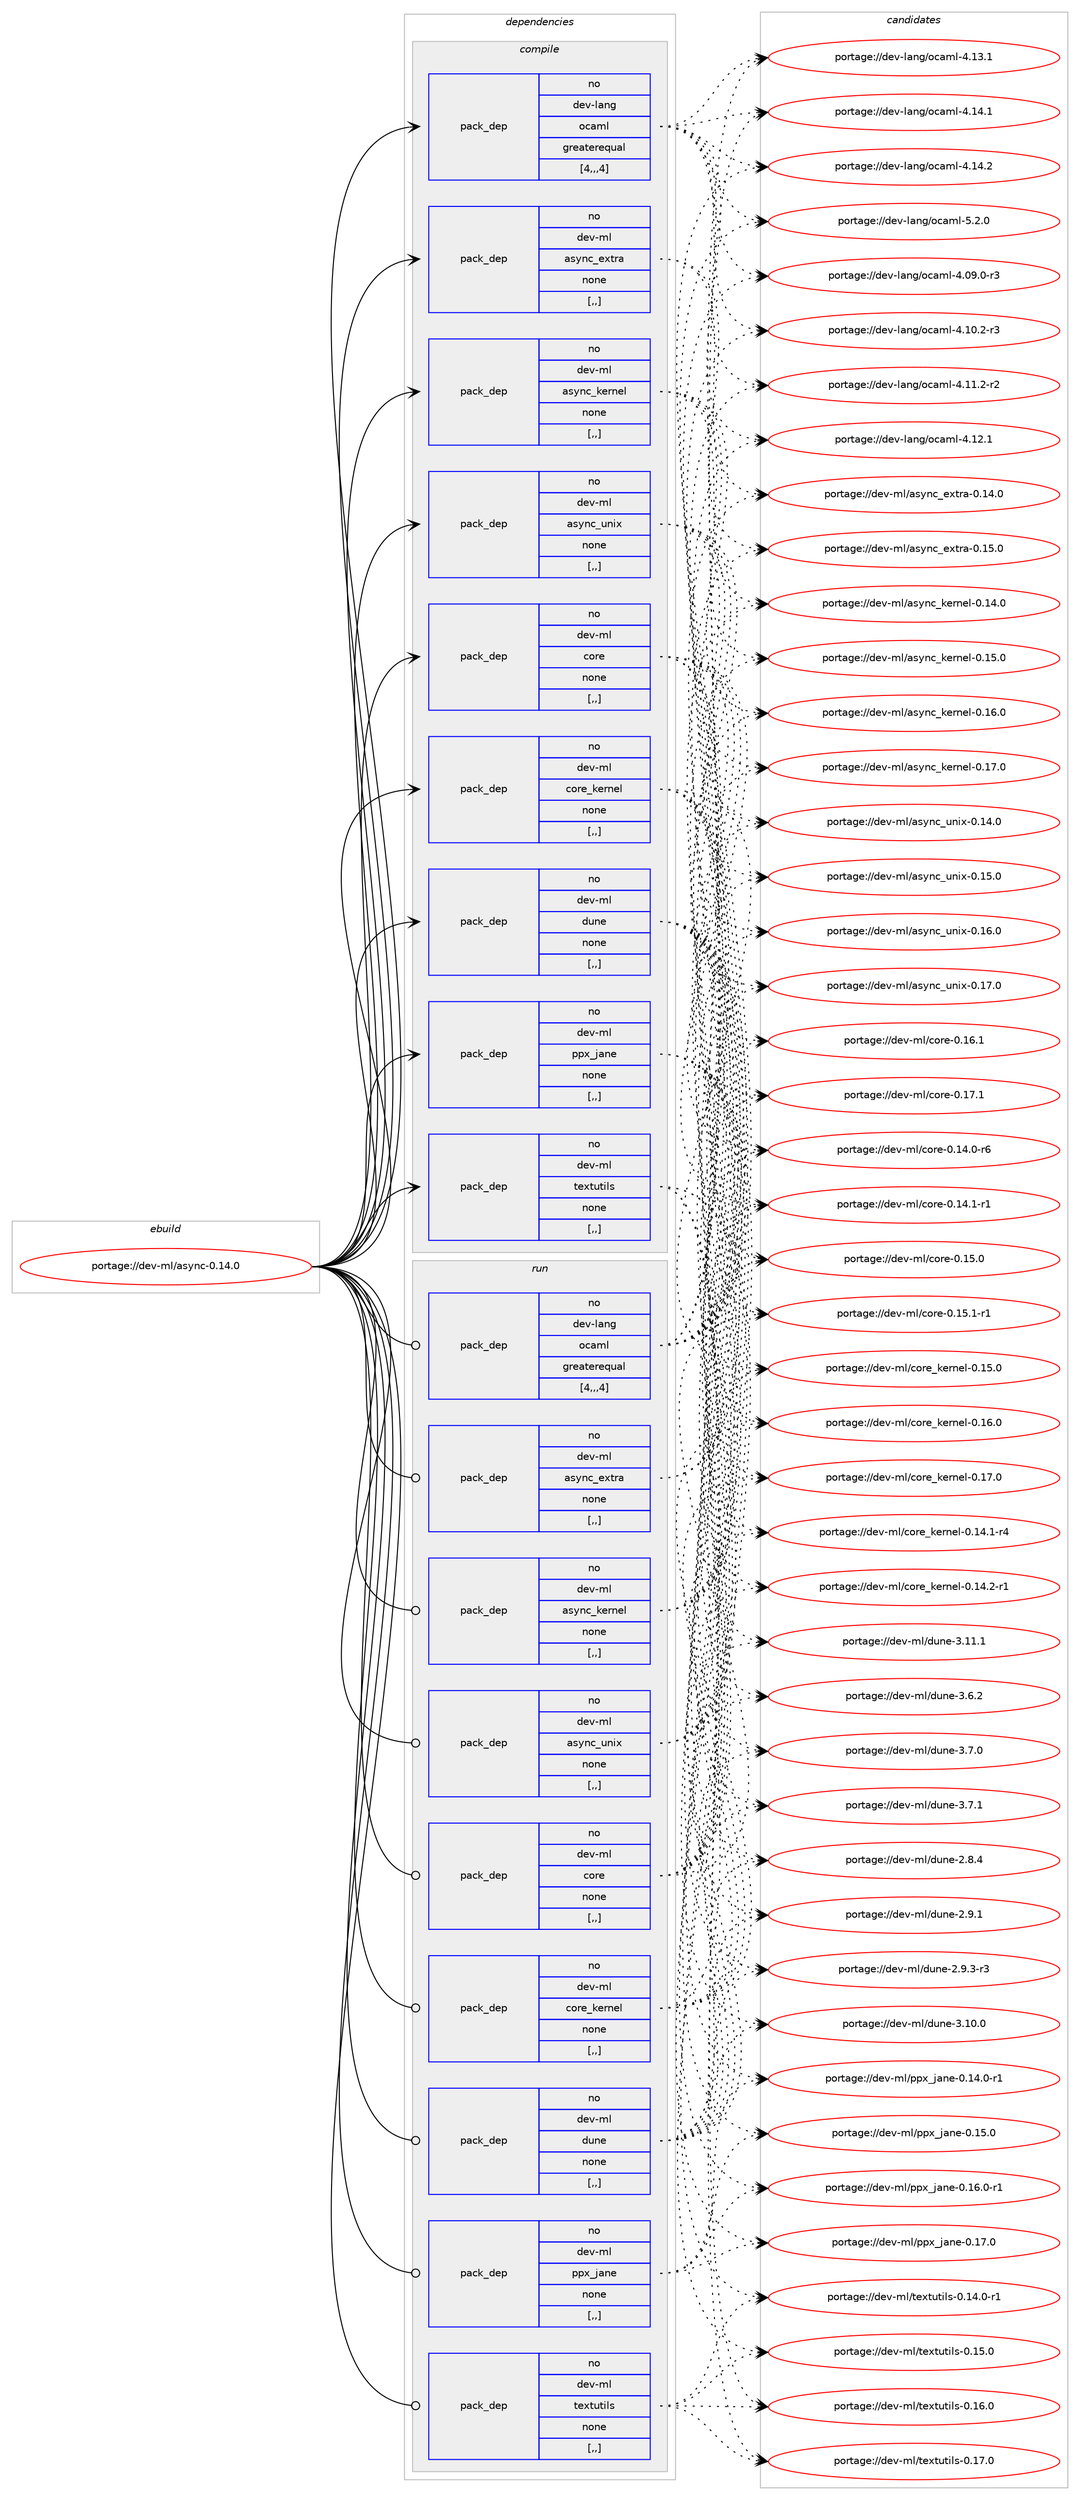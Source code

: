 digraph prolog {

# *************
# Graph options
# *************

newrank=true;
concentrate=true;
compound=true;
graph [rankdir=LR,fontname=Helvetica,fontsize=10,ranksep=1.5];#, ranksep=2.5, nodesep=0.2];
edge  [arrowhead=vee];
node  [fontname=Helvetica,fontsize=10];

# **********
# The ebuild
# **********

subgraph cluster_leftcol {
color=gray;
rank=same;
label=<<i>ebuild</i>>;
id [label="portage://dev-ml/async-0.14.0", color=red, width=4, href="../dev-ml/async-0.14.0.svg"];
}

# ****************
# The dependencies
# ****************

subgraph cluster_midcol {
color=gray;
label=<<i>dependencies</i>>;
subgraph cluster_compile {
fillcolor="#eeeeee";
style=filled;
label=<<i>compile</i>>;
subgraph pack84503 {
dependency114114 [label=<<TABLE BORDER="0" CELLBORDER="1" CELLSPACING="0" CELLPADDING="4" WIDTH="220"><TR><TD ROWSPAN="6" CELLPADDING="30">pack_dep</TD></TR><TR><TD WIDTH="110">no</TD></TR><TR><TD>dev-lang</TD></TR><TR><TD>ocaml</TD></TR><TR><TD>greaterequal</TD></TR><TR><TD>[4,,,4]</TD></TR></TABLE>>, shape=none, color=blue];
}
id:e -> dependency114114:w [weight=20,style="solid",arrowhead="vee"];
subgraph pack84504 {
dependency114115 [label=<<TABLE BORDER="0" CELLBORDER="1" CELLSPACING="0" CELLPADDING="4" WIDTH="220"><TR><TD ROWSPAN="6" CELLPADDING="30">pack_dep</TD></TR><TR><TD WIDTH="110">no</TD></TR><TR><TD>dev-ml</TD></TR><TR><TD>async_extra</TD></TR><TR><TD>none</TD></TR><TR><TD>[,,]</TD></TR></TABLE>>, shape=none, color=blue];
}
id:e -> dependency114115:w [weight=20,style="solid",arrowhead="vee"];
subgraph pack84505 {
dependency114116 [label=<<TABLE BORDER="0" CELLBORDER="1" CELLSPACING="0" CELLPADDING="4" WIDTH="220"><TR><TD ROWSPAN="6" CELLPADDING="30">pack_dep</TD></TR><TR><TD WIDTH="110">no</TD></TR><TR><TD>dev-ml</TD></TR><TR><TD>async_kernel</TD></TR><TR><TD>none</TD></TR><TR><TD>[,,]</TD></TR></TABLE>>, shape=none, color=blue];
}
id:e -> dependency114116:w [weight=20,style="solid",arrowhead="vee"];
subgraph pack84506 {
dependency114117 [label=<<TABLE BORDER="0" CELLBORDER="1" CELLSPACING="0" CELLPADDING="4" WIDTH="220"><TR><TD ROWSPAN="6" CELLPADDING="30">pack_dep</TD></TR><TR><TD WIDTH="110">no</TD></TR><TR><TD>dev-ml</TD></TR><TR><TD>async_unix</TD></TR><TR><TD>none</TD></TR><TR><TD>[,,]</TD></TR></TABLE>>, shape=none, color=blue];
}
id:e -> dependency114117:w [weight=20,style="solid",arrowhead="vee"];
subgraph pack84507 {
dependency114118 [label=<<TABLE BORDER="0" CELLBORDER="1" CELLSPACING="0" CELLPADDING="4" WIDTH="220"><TR><TD ROWSPAN="6" CELLPADDING="30">pack_dep</TD></TR><TR><TD WIDTH="110">no</TD></TR><TR><TD>dev-ml</TD></TR><TR><TD>core</TD></TR><TR><TD>none</TD></TR><TR><TD>[,,]</TD></TR></TABLE>>, shape=none, color=blue];
}
id:e -> dependency114118:w [weight=20,style="solid",arrowhead="vee"];
subgraph pack84508 {
dependency114119 [label=<<TABLE BORDER="0" CELLBORDER="1" CELLSPACING="0" CELLPADDING="4" WIDTH="220"><TR><TD ROWSPAN="6" CELLPADDING="30">pack_dep</TD></TR><TR><TD WIDTH="110">no</TD></TR><TR><TD>dev-ml</TD></TR><TR><TD>core_kernel</TD></TR><TR><TD>none</TD></TR><TR><TD>[,,]</TD></TR></TABLE>>, shape=none, color=blue];
}
id:e -> dependency114119:w [weight=20,style="solid",arrowhead="vee"];
subgraph pack84509 {
dependency114120 [label=<<TABLE BORDER="0" CELLBORDER="1" CELLSPACING="0" CELLPADDING="4" WIDTH="220"><TR><TD ROWSPAN="6" CELLPADDING="30">pack_dep</TD></TR><TR><TD WIDTH="110">no</TD></TR><TR><TD>dev-ml</TD></TR><TR><TD>dune</TD></TR><TR><TD>none</TD></TR><TR><TD>[,,]</TD></TR></TABLE>>, shape=none, color=blue];
}
id:e -> dependency114120:w [weight=20,style="solid",arrowhead="vee"];
subgraph pack84510 {
dependency114121 [label=<<TABLE BORDER="0" CELLBORDER="1" CELLSPACING="0" CELLPADDING="4" WIDTH="220"><TR><TD ROWSPAN="6" CELLPADDING="30">pack_dep</TD></TR><TR><TD WIDTH="110">no</TD></TR><TR><TD>dev-ml</TD></TR><TR><TD>ppx_jane</TD></TR><TR><TD>none</TD></TR><TR><TD>[,,]</TD></TR></TABLE>>, shape=none, color=blue];
}
id:e -> dependency114121:w [weight=20,style="solid",arrowhead="vee"];
subgraph pack84511 {
dependency114122 [label=<<TABLE BORDER="0" CELLBORDER="1" CELLSPACING="0" CELLPADDING="4" WIDTH="220"><TR><TD ROWSPAN="6" CELLPADDING="30">pack_dep</TD></TR><TR><TD WIDTH="110">no</TD></TR><TR><TD>dev-ml</TD></TR><TR><TD>textutils</TD></TR><TR><TD>none</TD></TR><TR><TD>[,,]</TD></TR></TABLE>>, shape=none, color=blue];
}
id:e -> dependency114122:w [weight=20,style="solid",arrowhead="vee"];
}
subgraph cluster_compileandrun {
fillcolor="#eeeeee";
style=filled;
label=<<i>compile and run</i>>;
}
subgraph cluster_run {
fillcolor="#eeeeee";
style=filled;
label=<<i>run</i>>;
subgraph pack84512 {
dependency114123 [label=<<TABLE BORDER="0" CELLBORDER="1" CELLSPACING="0" CELLPADDING="4" WIDTH="220"><TR><TD ROWSPAN="6" CELLPADDING="30">pack_dep</TD></TR><TR><TD WIDTH="110">no</TD></TR><TR><TD>dev-lang</TD></TR><TR><TD>ocaml</TD></TR><TR><TD>greaterequal</TD></TR><TR><TD>[4,,,4]</TD></TR></TABLE>>, shape=none, color=blue];
}
id:e -> dependency114123:w [weight=20,style="solid",arrowhead="odot"];
subgraph pack84513 {
dependency114124 [label=<<TABLE BORDER="0" CELLBORDER="1" CELLSPACING="0" CELLPADDING="4" WIDTH="220"><TR><TD ROWSPAN="6" CELLPADDING="30">pack_dep</TD></TR><TR><TD WIDTH="110">no</TD></TR><TR><TD>dev-ml</TD></TR><TR><TD>async_extra</TD></TR><TR><TD>none</TD></TR><TR><TD>[,,]</TD></TR></TABLE>>, shape=none, color=blue];
}
id:e -> dependency114124:w [weight=20,style="solid",arrowhead="odot"];
subgraph pack84514 {
dependency114125 [label=<<TABLE BORDER="0" CELLBORDER="1" CELLSPACING="0" CELLPADDING="4" WIDTH="220"><TR><TD ROWSPAN="6" CELLPADDING="30">pack_dep</TD></TR><TR><TD WIDTH="110">no</TD></TR><TR><TD>dev-ml</TD></TR><TR><TD>async_kernel</TD></TR><TR><TD>none</TD></TR><TR><TD>[,,]</TD></TR></TABLE>>, shape=none, color=blue];
}
id:e -> dependency114125:w [weight=20,style="solid",arrowhead="odot"];
subgraph pack84515 {
dependency114126 [label=<<TABLE BORDER="0" CELLBORDER="1" CELLSPACING="0" CELLPADDING="4" WIDTH="220"><TR><TD ROWSPAN="6" CELLPADDING="30">pack_dep</TD></TR><TR><TD WIDTH="110">no</TD></TR><TR><TD>dev-ml</TD></TR><TR><TD>async_unix</TD></TR><TR><TD>none</TD></TR><TR><TD>[,,]</TD></TR></TABLE>>, shape=none, color=blue];
}
id:e -> dependency114126:w [weight=20,style="solid",arrowhead="odot"];
subgraph pack84516 {
dependency114127 [label=<<TABLE BORDER="0" CELLBORDER="1" CELLSPACING="0" CELLPADDING="4" WIDTH="220"><TR><TD ROWSPAN="6" CELLPADDING="30">pack_dep</TD></TR><TR><TD WIDTH="110">no</TD></TR><TR><TD>dev-ml</TD></TR><TR><TD>core</TD></TR><TR><TD>none</TD></TR><TR><TD>[,,]</TD></TR></TABLE>>, shape=none, color=blue];
}
id:e -> dependency114127:w [weight=20,style="solid",arrowhead="odot"];
subgraph pack84517 {
dependency114128 [label=<<TABLE BORDER="0" CELLBORDER="1" CELLSPACING="0" CELLPADDING="4" WIDTH="220"><TR><TD ROWSPAN="6" CELLPADDING="30">pack_dep</TD></TR><TR><TD WIDTH="110">no</TD></TR><TR><TD>dev-ml</TD></TR><TR><TD>core_kernel</TD></TR><TR><TD>none</TD></TR><TR><TD>[,,]</TD></TR></TABLE>>, shape=none, color=blue];
}
id:e -> dependency114128:w [weight=20,style="solid",arrowhead="odot"];
subgraph pack84518 {
dependency114129 [label=<<TABLE BORDER="0" CELLBORDER="1" CELLSPACING="0" CELLPADDING="4" WIDTH="220"><TR><TD ROWSPAN="6" CELLPADDING="30">pack_dep</TD></TR><TR><TD WIDTH="110">no</TD></TR><TR><TD>dev-ml</TD></TR><TR><TD>dune</TD></TR><TR><TD>none</TD></TR><TR><TD>[,,]</TD></TR></TABLE>>, shape=none, color=blue];
}
id:e -> dependency114129:w [weight=20,style="solid",arrowhead="odot"];
subgraph pack84519 {
dependency114130 [label=<<TABLE BORDER="0" CELLBORDER="1" CELLSPACING="0" CELLPADDING="4" WIDTH="220"><TR><TD ROWSPAN="6" CELLPADDING="30">pack_dep</TD></TR><TR><TD WIDTH="110">no</TD></TR><TR><TD>dev-ml</TD></TR><TR><TD>ppx_jane</TD></TR><TR><TD>none</TD></TR><TR><TD>[,,]</TD></TR></TABLE>>, shape=none, color=blue];
}
id:e -> dependency114130:w [weight=20,style="solid",arrowhead="odot"];
subgraph pack84520 {
dependency114131 [label=<<TABLE BORDER="0" CELLBORDER="1" CELLSPACING="0" CELLPADDING="4" WIDTH="220"><TR><TD ROWSPAN="6" CELLPADDING="30">pack_dep</TD></TR><TR><TD WIDTH="110">no</TD></TR><TR><TD>dev-ml</TD></TR><TR><TD>textutils</TD></TR><TR><TD>none</TD></TR><TR><TD>[,,]</TD></TR></TABLE>>, shape=none, color=blue];
}
id:e -> dependency114131:w [weight=20,style="solid",arrowhead="odot"];
}
}

# **************
# The candidates
# **************

subgraph cluster_choices {
rank=same;
color=gray;
label=<<i>candidates</i>>;

subgraph choice84503 {
color=black;
nodesep=1;
choice1001011184510897110103471119997109108455246485746484511451 [label="portage://dev-lang/ocaml-4.09.0-r3", color=red, width=4,href="../dev-lang/ocaml-4.09.0-r3.svg"];
choice1001011184510897110103471119997109108455246494846504511451 [label="portage://dev-lang/ocaml-4.10.2-r3", color=red, width=4,href="../dev-lang/ocaml-4.10.2-r3.svg"];
choice1001011184510897110103471119997109108455246494946504511450 [label="portage://dev-lang/ocaml-4.11.2-r2", color=red, width=4,href="../dev-lang/ocaml-4.11.2-r2.svg"];
choice100101118451089711010347111999710910845524649504649 [label="portage://dev-lang/ocaml-4.12.1", color=red, width=4,href="../dev-lang/ocaml-4.12.1.svg"];
choice100101118451089711010347111999710910845524649514649 [label="portage://dev-lang/ocaml-4.13.1", color=red, width=4,href="../dev-lang/ocaml-4.13.1.svg"];
choice100101118451089711010347111999710910845524649524649 [label="portage://dev-lang/ocaml-4.14.1", color=red, width=4,href="../dev-lang/ocaml-4.14.1.svg"];
choice100101118451089711010347111999710910845524649524650 [label="portage://dev-lang/ocaml-4.14.2", color=red, width=4,href="../dev-lang/ocaml-4.14.2.svg"];
choice1001011184510897110103471119997109108455346504648 [label="portage://dev-lang/ocaml-5.2.0", color=red, width=4,href="../dev-lang/ocaml-5.2.0.svg"];
dependency114114:e -> choice1001011184510897110103471119997109108455246485746484511451:w [style=dotted,weight="100"];
dependency114114:e -> choice1001011184510897110103471119997109108455246494846504511451:w [style=dotted,weight="100"];
dependency114114:e -> choice1001011184510897110103471119997109108455246494946504511450:w [style=dotted,weight="100"];
dependency114114:e -> choice100101118451089711010347111999710910845524649504649:w [style=dotted,weight="100"];
dependency114114:e -> choice100101118451089711010347111999710910845524649514649:w [style=dotted,weight="100"];
dependency114114:e -> choice100101118451089711010347111999710910845524649524649:w [style=dotted,weight="100"];
dependency114114:e -> choice100101118451089711010347111999710910845524649524650:w [style=dotted,weight="100"];
dependency114114:e -> choice1001011184510897110103471119997109108455346504648:w [style=dotted,weight="100"];
}
subgraph choice84504 {
color=black;
nodesep=1;
choice10010111845109108479711512111099951011201161149745484649524648 [label="portage://dev-ml/async_extra-0.14.0", color=red, width=4,href="../dev-ml/async_extra-0.14.0.svg"];
choice10010111845109108479711512111099951011201161149745484649534648 [label="portage://dev-ml/async_extra-0.15.0", color=red, width=4,href="../dev-ml/async_extra-0.15.0.svg"];
dependency114115:e -> choice10010111845109108479711512111099951011201161149745484649524648:w [style=dotted,weight="100"];
dependency114115:e -> choice10010111845109108479711512111099951011201161149745484649534648:w [style=dotted,weight="100"];
}
subgraph choice84505 {
color=black;
nodesep=1;
choice100101118451091084797115121110999510710111411010110845484649524648 [label="portage://dev-ml/async_kernel-0.14.0", color=red, width=4,href="../dev-ml/async_kernel-0.14.0.svg"];
choice100101118451091084797115121110999510710111411010110845484649534648 [label="portage://dev-ml/async_kernel-0.15.0", color=red, width=4,href="../dev-ml/async_kernel-0.15.0.svg"];
choice100101118451091084797115121110999510710111411010110845484649544648 [label="portage://dev-ml/async_kernel-0.16.0", color=red, width=4,href="../dev-ml/async_kernel-0.16.0.svg"];
choice100101118451091084797115121110999510710111411010110845484649554648 [label="portage://dev-ml/async_kernel-0.17.0", color=red, width=4,href="../dev-ml/async_kernel-0.17.0.svg"];
dependency114116:e -> choice100101118451091084797115121110999510710111411010110845484649524648:w [style=dotted,weight="100"];
dependency114116:e -> choice100101118451091084797115121110999510710111411010110845484649534648:w [style=dotted,weight="100"];
dependency114116:e -> choice100101118451091084797115121110999510710111411010110845484649544648:w [style=dotted,weight="100"];
dependency114116:e -> choice100101118451091084797115121110999510710111411010110845484649554648:w [style=dotted,weight="100"];
}
subgraph choice84506 {
color=black;
nodesep=1;
choice100101118451091084797115121110999511711010512045484649524648 [label="portage://dev-ml/async_unix-0.14.0", color=red, width=4,href="../dev-ml/async_unix-0.14.0.svg"];
choice100101118451091084797115121110999511711010512045484649534648 [label="portage://dev-ml/async_unix-0.15.0", color=red, width=4,href="../dev-ml/async_unix-0.15.0.svg"];
choice100101118451091084797115121110999511711010512045484649544648 [label="portage://dev-ml/async_unix-0.16.0", color=red, width=4,href="../dev-ml/async_unix-0.16.0.svg"];
choice100101118451091084797115121110999511711010512045484649554648 [label="portage://dev-ml/async_unix-0.17.0", color=red, width=4,href="../dev-ml/async_unix-0.17.0.svg"];
dependency114117:e -> choice100101118451091084797115121110999511711010512045484649524648:w [style=dotted,weight="100"];
dependency114117:e -> choice100101118451091084797115121110999511711010512045484649534648:w [style=dotted,weight="100"];
dependency114117:e -> choice100101118451091084797115121110999511711010512045484649544648:w [style=dotted,weight="100"];
dependency114117:e -> choice100101118451091084797115121110999511711010512045484649554648:w [style=dotted,weight="100"];
}
subgraph choice84507 {
color=black;
nodesep=1;
choice100101118451091084799111114101454846495246484511454 [label="portage://dev-ml/core-0.14.0-r6", color=red, width=4,href="../dev-ml/core-0.14.0-r6.svg"];
choice100101118451091084799111114101454846495246494511449 [label="portage://dev-ml/core-0.14.1-r1", color=red, width=4,href="../dev-ml/core-0.14.1-r1.svg"];
choice10010111845109108479911111410145484649534648 [label="portage://dev-ml/core-0.15.0", color=red, width=4,href="../dev-ml/core-0.15.0.svg"];
choice100101118451091084799111114101454846495346494511449 [label="portage://dev-ml/core-0.15.1-r1", color=red, width=4,href="../dev-ml/core-0.15.1-r1.svg"];
choice10010111845109108479911111410145484649544649 [label="portage://dev-ml/core-0.16.1", color=red, width=4,href="../dev-ml/core-0.16.1.svg"];
choice10010111845109108479911111410145484649554649 [label="portage://dev-ml/core-0.17.1", color=red, width=4,href="../dev-ml/core-0.17.1.svg"];
dependency114118:e -> choice100101118451091084799111114101454846495246484511454:w [style=dotted,weight="100"];
dependency114118:e -> choice100101118451091084799111114101454846495246494511449:w [style=dotted,weight="100"];
dependency114118:e -> choice10010111845109108479911111410145484649534648:w [style=dotted,weight="100"];
dependency114118:e -> choice100101118451091084799111114101454846495346494511449:w [style=dotted,weight="100"];
dependency114118:e -> choice10010111845109108479911111410145484649544649:w [style=dotted,weight="100"];
dependency114118:e -> choice10010111845109108479911111410145484649554649:w [style=dotted,weight="100"];
}
subgraph choice84508 {
color=black;
nodesep=1;
choice10010111845109108479911111410195107101114110101108454846495246494511452 [label="portage://dev-ml/core_kernel-0.14.1-r4", color=red, width=4,href="../dev-ml/core_kernel-0.14.1-r4.svg"];
choice10010111845109108479911111410195107101114110101108454846495246504511449 [label="portage://dev-ml/core_kernel-0.14.2-r1", color=red, width=4,href="../dev-ml/core_kernel-0.14.2-r1.svg"];
choice1001011184510910847991111141019510710111411010110845484649534648 [label="portage://dev-ml/core_kernel-0.15.0", color=red, width=4,href="../dev-ml/core_kernel-0.15.0.svg"];
choice1001011184510910847991111141019510710111411010110845484649544648 [label="portage://dev-ml/core_kernel-0.16.0", color=red, width=4,href="../dev-ml/core_kernel-0.16.0.svg"];
choice1001011184510910847991111141019510710111411010110845484649554648 [label="portage://dev-ml/core_kernel-0.17.0", color=red, width=4,href="../dev-ml/core_kernel-0.17.0.svg"];
dependency114119:e -> choice10010111845109108479911111410195107101114110101108454846495246494511452:w [style=dotted,weight="100"];
dependency114119:e -> choice10010111845109108479911111410195107101114110101108454846495246504511449:w [style=dotted,weight="100"];
dependency114119:e -> choice1001011184510910847991111141019510710111411010110845484649534648:w [style=dotted,weight="100"];
dependency114119:e -> choice1001011184510910847991111141019510710111411010110845484649544648:w [style=dotted,weight="100"];
dependency114119:e -> choice1001011184510910847991111141019510710111411010110845484649554648:w [style=dotted,weight="100"];
}
subgraph choice84509 {
color=black;
nodesep=1;
choice1001011184510910847100117110101455046564652 [label="portage://dev-ml/dune-2.8.4", color=red, width=4,href="../dev-ml/dune-2.8.4.svg"];
choice1001011184510910847100117110101455046574649 [label="portage://dev-ml/dune-2.9.1", color=red, width=4,href="../dev-ml/dune-2.9.1.svg"];
choice10010111845109108471001171101014550465746514511451 [label="portage://dev-ml/dune-2.9.3-r3", color=red, width=4,href="../dev-ml/dune-2.9.3-r3.svg"];
choice100101118451091084710011711010145514649484648 [label="portage://dev-ml/dune-3.10.0", color=red, width=4,href="../dev-ml/dune-3.10.0.svg"];
choice100101118451091084710011711010145514649494649 [label="portage://dev-ml/dune-3.11.1", color=red, width=4,href="../dev-ml/dune-3.11.1.svg"];
choice1001011184510910847100117110101455146544650 [label="portage://dev-ml/dune-3.6.2", color=red, width=4,href="../dev-ml/dune-3.6.2.svg"];
choice1001011184510910847100117110101455146554648 [label="portage://dev-ml/dune-3.7.0", color=red, width=4,href="../dev-ml/dune-3.7.0.svg"];
choice1001011184510910847100117110101455146554649 [label="portage://dev-ml/dune-3.7.1", color=red, width=4,href="../dev-ml/dune-3.7.1.svg"];
dependency114120:e -> choice1001011184510910847100117110101455046564652:w [style=dotted,weight="100"];
dependency114120:e -> choice1001011184510910847100117110101455046574649:w [style=dotted,weight="100"];
dependency114120:e -> choice10010111845109108471001171101014550465746514511451:w [style=dotted,weight="100"];
dependency114120:e -> choice100101118451091084710011711010145514649484648:w [style=dotted,weight="100"];
dependency114120:e -> choice100101118451091084710011711010145514649494649:w [style=dotted,weight="100"];
dependency114120:e -> choice1001011184510910847100117110101455146544650:w [style=dotted,weight="100"];
dependency114120:e -> choice1001011184510910847100117110101455146554648:w [style=dotted,weight="100"];
dependency114120:e -> choice1001011184510910847100117110101455146554649:w [style=dotted,weight="100"];
}
subgraph choice84510 {
color=black;
nodesep=1;
choice10010111845109108471121121209510697110101454846495246484511449 [label="portage://dev-ml/ppx_jane-0.14.0-r1", color=red, width=4,href="../dev-ml/ppx_jane-0.14.0-r1.svg"];
choice1001011184510910847112112120951069711010145484649534648 [label="portage://dev-ml/ppx_jane-0.15.0", color=red, width=4,href="../dev-ml/ppx_jane-0.15.0.svg"];
choice10010111845109108471121121209510697110101454846495446484511449 [label="portage://dev-ml/ppx_jane-0.16.0-r1", color=red, width=4,href="../dev-ml/ppx_jane-0.16.0-r1.svg"];
choice1001011184510910847112112120951069711010145484649554648 [label="portage://dev-ml/ppx_jane-0.17.0", color=red, width=4,href="../dev-ml/ppx_jane-0.17.0.svg"];
dependency114121:e -> choice10010111845109108471121121209510697110101454846495246484511449:w [style=dotted,weight="100"];
dependency114121:e -> choice1001011184510910847112112120951069711010145484649534648:w [style=dotted,weight="100"];
dependency114121:e -> choice10010111845109108471121121209510697110101454846495446484511449:w [style=dotted,weight="100"];
dependency114121:e -> choice1001011184510910847112112120951069711010145484649554648:w [style=dotted,weight="100"];
}
subgraph choice84511 {
color=black;
nodesep=1;
choice1001011184510910847116101120116117116105108115454846495246484511449 [label="portage://dev-ml/textutils-0.14.0-r1", color=red, width=4,href="../dev-ml/textutils-0.14.0-r1.svg"];
choice100101118451091084711610112011611711610510811545484649534648 [label="portage://dev-ml/textutils-0.15.0", color=red, width=4,href="../dev-ml/textutils-0.15.0.svg"];
choice100101118451091084711610112011611711610510811545484649544648 [label="portage://dev-ml/textutils-0.16.0", color=red, width=4,href="../dev-ml/textutils-0.16.0.svg"];
choice100101118451091084711610112011611711610510811545484649554648 [label="portage://dev-ml/textutils-0.17.0", color=red, width=4,href="../dev-ml/textutils-0.17.0.svg"];
dependency114122:e -> choice1001011184510910847116101120116117116105108115454846495246484511449:w [style=dotted,weight="100"];
dependency114122:e -> choice100101118451091084711610112011611711610510811545484649534648:w [style=dotted,weight="100"];
dependency114122:e -> choice100101118451091084711610112011611711610510811545484649544648:w [style=dotted,weight="100"];
dependency114122:e -> choice100101118451091084711610112011611711610510811545484649554648:w [style=dotted,weight="100"];
}
subgraph choice84512 {
color=black;
nodesep=1;
choice1001011184510897110103471119997109108455246485746484511451 [label="portage://dev-lang/ocaml-4.09.0-r3", color=red, width=4,href="../dev-lang/ocaml-4.09.0-r3.svg"];
choice1001011184510897110103471119997109108455246494846504511451 [label="portage://dev-lang/ocaml-4.10.2-r3", color=red, width=4,href="../dev-lang/ocaml-4.10.2-r3.svg"];
choice1001011184510897110103471119997109108455246494946504511450 [label="portage://dev-lang/ocaml-4.11.2-r2", color=red, width=4,href="../dev-lang/ocaml-4.11.2-r2.svg"];
choice100101118451089711010347111999710910845524649504649 [label="portage://dev-lang/ocaml-4.12.1", color=red, width=4,href="../dev-lang/ocaml-4.12.1.svg"];
choice100101118451089711010347111999710910845524649514649 [label="portage://dev-lang/ocaml-4.13.1", color=red, width=4,href="../dev-lang/ocaml-4.13.1.svg"];
choice100101118451089711010347111999710910845524649524649 [label="portage://dev-lang/ocaml-4.14.1", color=red, width=4,href="../dev-lang/ocaml-4.14.1.svg"];
choice100101118451089711010347111999710910845524649524650 [label="portage://dev-lang/ocaml-4.14.2", color=red, width=4,href="../dev-lang/ocaml-4.14.2.svg"];
choice1001011184510897110103471119997109108455346504648 [label="portage://dev-lang/ocaml-5.2.0", color=red, width=4,href="../dev-lang/ocaml-5.2.0.svg"];
dependency114123:e -> choice1001011184510897110103471119997109108455246485746484511451:w [style=dotted,weight="100"];
dependency114123:e -> choice1001011184510897110103471119997109108455246494846504511451:w [style=dotted,weight="100"];
dependency114123:e -> choice1001011184510897110103471119997109108455246494946504511450:w [style=dotted,weight="100"];
dependency114123:e -> choice100101118451089711010347111999710910845524649504649:w [style=dotted,weight="100"];
dependency114123:e -> choice100101118451089711010347111999710910845524649514649:w [style=dotted,weight="100"];
dependency114123:e -> choice100101118451089711010347111999710910845524649524649:w [style=dotted,weight="100"];
dependency114123:e -> choice100101118451089711010347111999710910845524649524650:w [style=dotted,weight="100"];
dependency114123:e -> choice1001011184510897110103471119997109108455346504648:w [style=dotted,weight="100"];
}
subgraph choice84513 {
color=black;
nodesep=1;
choice10010111845109108479711512111099951011201161149745484649524648 [label="portage://dev-ml/async_extra-0.14.0", color=red, width=4,href="../dev-ml/async_extra-0.14.0.svg"];
choice10010111845109108479711512111099951011201161149745484649534648 [label="portage://dev-ml/async_extra-0.15.0", color=red, width=4,href="../dev-ml/async_extra-0.15.0.svg"];
dependency114124:e -> choice10010111845109108479711512111099951011201161149745484649524648:w [style=dotted,weight="100"];
dependency114124:e -> choice10010111845109108479711512111099951011201161149745484649534648:w [style=dotted,weight="100"];
}
subgraph choice84514 {
color=black;
nodesep=1;
choice100101118451091084797115121110999510710111411010110845484649524648 [label="portage://dev-ml/async_kernel-0.14.0", color=red, width=4,href="../dev-ml/async_kernel-0.14.0.svg"];
choice100101118451091084797115121110999510710111411010110845484649534648 [label="portage://dev-ml/async_kernel-0.15.0", color=red, width=4,href="../dev-ml/async_kernel-0.15.0.svg"];
choice100101118451091084797115121110999510710111411010110845484649544648 [label="portage://dev-ml/async_kernel-0.16.0", color=red, width=4,href="../dev-ml/async_kernel-0.16.0.svg"];
choice100101118451091084797115121110999510710111411010110845484649554648 [label="portage://dev-ml/async_kernel-0.17.0", color=red, width=4,href="../dev-ml/async_kernel-0.17.0.svg"];
dependency114125:e -> choice100101118451091084797115121110999510710111411010110845484649524648:w [style=dotted,weight="100"];
dependency114125:e -> choice100101118451091084797115121110999510710111411010110845484649534648:w [style=dotted,weight="100"];
dependency114125:e -> choice100101118451091084797115121110999510710111411010110845484649544648:w [style=dotted,weight="100"];
dependency114125:e -> choice100101118451091084797115121110999510710111411010110845484649554648:w [style=dotted,weight="100"];
}
subgraph choice84515 {
color=black;
nodesep=1;
choice100101118451091084797115121110999511711010512045484649524648 [label="portage://dev-ml/async_unix-0.14.0", color=red, width=4,href="../dev-ml/async_unix-0.14.0.svg"];
choice100101118451091084797115121110999511711010512045484649534648 [label="portage://dev-ml/async_unix-0.15.0", color=red, width=4,href="../dev-ml/async_unix-0.15.0.svg"];
choice100101118451091084797115121110999511711010512045484649544648 [label="portage://dev-ml/async_unix-0.16.0", color=red, width=4,href="../dev-ml/async_unix-0.16.0.svg"];
choice100101118451091084797115121110999511711010512045484649554648 [label="portage://dev-ml/async_unix-0.17.0", color=red, width=4,href="../dev-ml/async_unix-0.17.0.svg"];
dependency114126:e -> choice100101118451091084797115121110999511711010512045484649524648:w [style=dotted,weight="100"];
dependency114126:e -> choice100101118451091084797115121110999511711010512045484649534648:w [style=dotted,weight="100"];
dependency114126:e -> choice100101118451091084797115121110999511711010512045484649544648:w [style=dotted,weight="100"];
dependency114126:e -> choice100101118451091084797115121110999511711010512045484649554648:w [style=dotted,weight="100"];
}
subgraph choice84516 {
color=black;
nodesep=1;
choice100101118451091084799111114101454846495246484511454 [label="portage://dev-ml/core-0.14.0-r6", color=red, width=4,href="../dev-ml/core-0.14.0-r6.svg"];
choice100101118451091084799111114101454846495246494511449 [label="portage://dev-ml/core-0.14.1-r1", color=red, width=4,href="../dev-ml/core-0.14.1-r1.svg"];
choice10010111845109108479911111410145484649534648 [label="portage://dev-ml/core-0.15.0", color=red, width=4,href="../dev-ml/core-0.15.0.svg"];
choice100101118451091084799111114101454846495346494511449 [label="portage://dev-ml/core-0.15.1-r1", color=red, width=4,href="../dev-ml/core-0.15.1-r1.svg"];
choice10010111845109108479911111410145484649544649 [label="portage://dev-ml/core-0.16.1", color=red, width=4,href="../dev-ml/core-0.16.1.svg"];
choice10010111845109108479911111410145484649554649 [label="portage://dev-ml/core-0.17.1", color=red, width=4,href="../dev-ml/core-0.17.1.svg"];
dependency114127:e -> choice100101118451091084799111114101454846495246484511454:w [style=dotted,weight="100"];
dependency114127:e -> choice100101118451091084799111114101454846495246494511449:w [style=dotted,weight="100"];
dependency114127:e -> choice10010111845109108479911111410145484649534648:w [style=dotted,weight="100"];
dependency114127:e -> choice100101118451091084799111114101454846495346494511449:w [style=dotted,weight="100"];
dependency114127:e -> choice10010111845109108479911111410145484649544649:w [style=dotted,weight="100"];
dependency114127:e -> choice10010111845109108479911111410145484649554649:w [style=dotted,weight="100"];
}
subgraph choice84517 {
color=black;
nodesep=1;
choice10010111845109108479911111410195107101114110101108454846495246494511452 [label="portage://dev-ml/core_kernel-0.14.1-r4", color=red, width=4,href="../dev-ml/core_kernel-0.14.1-r4.svg"];
choice10010111845109108479911111410195107101114110101108454846495246504511449 [label="portage://dev-ml/core_kernel-0.14.2-r1", color=red, width=4,href="../dev-ml/core_kernel-0.14.2-r1.svg"];
choice1001011184510910847991111141019510710111411010110845484649534648 [label="portage://dev-ml/core_kernel-0.15.0", color=red, width=4,href="../dev-ml/core_kernel-0.15.0.svg"];
choice1001011184510910847991111141019510710111411010110845484649544648 [label="portage://dev-ml/core_kernel-0.16.0", color=red, width=4,href="../dev-ml/core_kernel-0.16.0.svg"];
choice1001011184510910847991111141019510710111411010110845484649554648 [label="portage://dev-ml/core_kernel-0.17.0", color=red, width=4,href="../dev-ml/core_kernel-0.17.0.svg"];
dependency114128:e -> choice10010111845109108479911111410195107101114110101108454846495246494511452:w [style=dotted,weight="100"];
dependency114128:e -> choice10010111845109108479911111410195107101114110101108454846495246504511449:w [style=dotted,weight="100"];
dependency114128:e -> choice1001011184510910847991111141019510710111411010110845484649534648:w [style=dotted,weight="100"];
dependency114128:e -> choice1001011184510910847991111141019510710111411010110845484649544648:w [style=dotted,weight="100"];
dependency114128:e -> choice1001011184510910847991111141019510710111411010110845484649554648:w [style=dotted,weight="100"];
}
subgraph choice84518 {
color=black;
nodesep=1;
choice1001011184510910847100117110101455046564652 [label="portage://dev-ml/dune-2.8.4", color=red, width=4,href="../dev-ml/dune-2.8.4.svg"];
choice1001011184510910847100117110101455046574649 [label="portage://dev-ml/dune-2.9.1", color=red, width=4,href="../dev-ml/dune-2.9.1.svg"];
choice10010111845109108471001171101014550465746514511451 [label="portage://dev-ml/dune-2.9.3-r3", color=red, width=4,href="../dev-ml/dune-2.9.3-r3.svg"];
choice100101118451091084710011711010145514649484648 [label="portage://dev-ml/dune-3.10.0", color=red, width=4,href="../dev-ml/dune-3.10.0.svg"];
choice100101118451091084710011711010145514649494649 [label="portage://dev-ml/dune-3.11.1", color=red, width=4,href="../dev-ml/dune-3.11.1.svg"];
choice1001011184510910847100117110101455146544650 [label="portage://dev-ml/dune-3.6.2", color=red, width=4,href="../dev-ml/dune-3.6.2.svg"];
choice1001011184510910847100117110101455146554648 [label="portage://dev-ml/dune-3.7.0", color=red, width=4,href="../dev-ml/dune-3.7.0.svg"];
choice1001011184510910847100117110101455146554649 [label="portage://dev-ml/dune-3.7.1", color=red, width=4,href="../dev-ml/dune-3.7.1.svg"];
dependency114129:e -> choice1001011184510910847100117110101455046564652:w [style=dotted,weight="100"];
dependency114129:e -> choice1001011184510910847100117110101455046574649:w [style=dotted,weight="100"];
dependency114129:e -> choice10010111845109108471001171101014550465746514511451:w [style=dotted,weight="100"];
dependency114129:e -> choice100101118451091084710011711010145514649484648:w [style=dotted,weight="100"];
dependency114129:e -> choice100101118451091084710011711010145514649494649:w [style=dotted,weight="100"];
dependency114129:e -> choice1001011184510910847100117110101455146544650:w [style=dotted,weight="100"];
dependency114129:e -> choice1001011184510910847100117110101455146554648:w [style=dotted,weight="100"];
dependency114129:e -> choice1001011184510910847100117110101455146554649:w [style=dotted,weight="100"];
}
subgraph choice84519 {
color=black;
nodesep=1;
choice10010111845109108471121121209510697110101454846495246484511449 [label="portage://dev-ml/ppx_jane-0.14.0-r1", color=red, width=4,href="../dev-ml/ppx_jane-0.14.0-r1.svg"];
choice1001011184510910847112112120951069711010145484649534648 [label="portage://dev-ml/ppx_jane-0.15.0", color=red, width=4,href="../dev-ml/ppx_jane-0.15.0.svg"];
choice10010111845109108471121121209510697110101454846495446484511449 [label="portage://dev-ml/ppx_jane-0.16.0-r1", color=red, width=4,href="../dev-ml/ppx_jane-0.16.0-r1.svg"];
choice1001011184510910847112112120951069711010145484649554648 [label="portage://dev-ml/ppx_jane-0.17.0", color=red, width=4,href="../dev-ml/ppx_jane-0.17.0.svg"];
dependency114130:e -> choice10010111845109108471121121209510697110101454846495246484511449:w [style=dotted,weight="100"];
dependency114130:e -> choice1001011184510910847112112120951069711010145484649534648:w [style=dotted,weight="100"];
dependency114130:e -> choice10010111845109108471121121209510697110101454846495446484511449:w [style=dotted,weight="100"];
dependency114130:e -> choice1001011184510910847112112120951069711010145484649554648:w [style=dotted,weight="100"];
}
subgraph choice84520 {
color=black;
nodesep=1;
choice1001011184510910847116101120116117116105108115454846495246484511449 [label="portage://dev-ml/textutils-0.14.0-r1", color=red, width=4,href="../dev-ml/textutils-0.14.0-r1.svg"];
choice100101118451091084711610112011611711610510811545484649534648 [label="portage://dev-ml/textutils-0.15.0", color=red, width=4,href="../dev-ml/textutils-0.15.0.svg"];
choice100101118451091084711610112011611711610510811545484649544648 [label="portage://dev-ml/textutils-0.16.0", color=red, width=4,href="../dev-ml/textutils-0.16.0.svg"];
choice100101118451091084711610112011611711610510811545484649554648 [label="portage://dev-ml/textutils-0.17.0", color=red, width=4,href="../dev-ml/textutils-0.17.0.svg"];
dependency114131:e -> choice1001011184510910847116101120116117116105108115454846495246484511449:w [style=dotted,weight="100"];
dependency114131:e -> choice100101118451091084711610112011611711610510811545484649534648:w [style=dotted,weight="100"];
dependency114131:e -> choice100101118451091084711610112011611711610510811545484649544648:w [style=dotted,weight="100"];
dependency114131:e -> choice100101118451091084711610112011611711610510811545484649554648:w [style=dotted,weight="100"];
}
}

}
